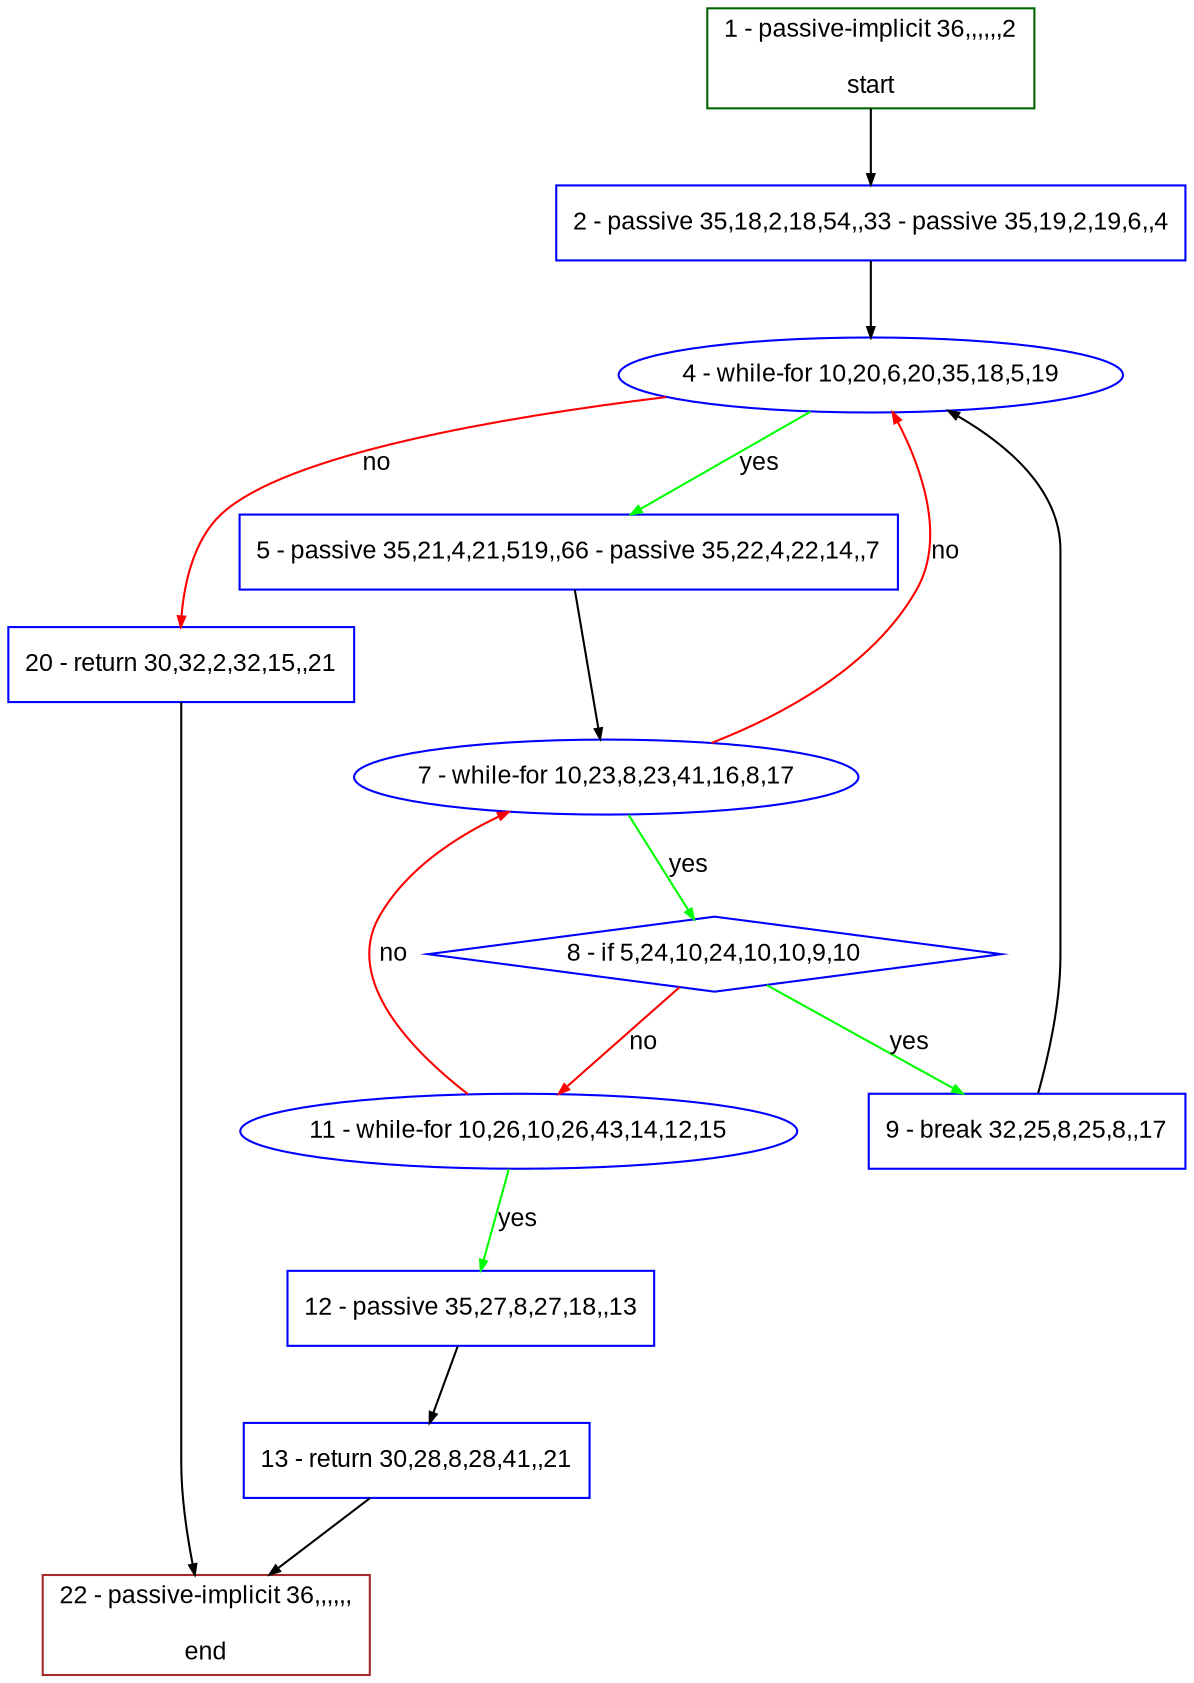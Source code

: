 digraph "" {
  graph [pack="true", label="", fontsize="12", packmode="clust", fontname="Arial", fillcolor="#FFFFCC", bgcolor="white", style="rounded,filled", compound="true"];
  node [node_initialized="no", label="", color="grey", fontsize="12", fillcolor="white", fontname="Arial", style="filled", shape="rectangle", compound="true", fixedsize="false"];
  edge [fontcolor="black", arrowhead="normal", arrowtail="none", arrowsize="0.5", ltail="", label="", color="black", fontsize="12", lhead="", fontname="Arial", dir="forward", compound="true"];
  __N1 [label="2 - passive 35,18,2,18,54,,33 - passive 35,19,2,19,6,,4", color="#0000ff", fillcolor="#ffffff", style="filled", shape="box"];
  __N2 [label="1 - passive-implicit 36,,,,,,2\n\nstart", color="#006400", fillcolor="#ffffff", style="filled", shape="box"];
  __N3 [label="4 - while-for 10,20,6,20,35,18,5,19", color="#0000ff", fillcolor="#ffffff", style="filled", shape="oval"];
  __N4 [label="5 - passive 35,21,4,21,519,,66 - passive 35,22,4,22,14,,7", color="#0000ff", fillcolor="#ffffff", style="filled", shape="box"];
  __N5 [label="20 - return 30,32,2,32,15,,21", color="#0000ff", fillcolor="#ffffff", style="filled", shape="box"];
  __N6 [label="7 - while-for 10,23,8,23,41,16,8,17", color="#0000ff", fillcolor="#ffffff", style="filled", shape="oval"];
  __N7 [label="8 - if 5,24,10,24,10,10,9,10", color="#0000ff", fillcolor="#ffffff", style="filled", shape="diamond"];
  __N8 [label="9 - break 32,25,8,25,8,,17", color="#0000ff", fillcolor="#ffffff", style="filled", shape="box"];
  __N9 [label="11 - while-for 10,26,10,26,43,14,12,15", color="#0000ff", fillcolor="#ffffff", style="filled", shape="oval"];
  __N10 [label="12 - passive 35,27,8,27,18,,13", color="#0000ff", fillcolor="#ffffff", style="filled", shape="box"];
  __N11 [label="13 - return 30,28,8,28,41,,21", color="#0000ff", fillcolor="#ffffff", style="filled", shape="box"];
  __N12 [label="22 - passive-implicit 36,,,,,,\n\nend", color="#a52a2a", fillcolor="#ffffff", style="filled", shape="box"];
  __N2 -> __N1 [arrowhead="normal", arrowtail="none", color="#000000", label="", dir="forward"];
  __N1 -> __N3 [arrowhead="normal", arrowtail="none", color="#000000", label="", dir="forward"];
  __N3 -> __N4 [arrowhead="normal", arrowtail="none", color="#00ff00", label="yes", dir="forward"];
  __N3 -> __N5 [arrowhead="normal", arrowtail="none", color="#ff0000", label="no", dir="forward"];
  __N4 -> __N6 [arrowhead="normal", arrowtail="none", color="#000000", label="", dir="forward"];
  __N6 -> __N3 [arrowhead="normal", arrowtail="none", color="#ff0000", label="no", dir="forward"];
  __N6 -> __N7 [arrowhead="normal", arrowtail="none", color="#00ff00", label="yes", dir="forward"];
  __N7 -> __N8 [arrowhead="normal", arrowtail="none", color="#00ff00", label="yes", dir="forward"];
  __N7 -> __N9 [arrowhead="normal", arrowtail="none", color="#ff0000", label="no", dir="forward"];
  __N8 -> __N3 [arrowhead="normal", arrowtail="none", color="#000000", label="", dir="forward"];
  __N9 -> __N6 [arrowhead="normal", arrowtail="none", color="#ff0000", label="no", dir="forward"];
  __N9 -> __N10 [arrowhead="normal", arrowtail="none", color="#00ff00", label="yes", dir="forward"];
  __N10 -> __N11 [arrowhead="normal", arrowtail="none", color="#000000", label="", dir="forward"];
  __N11 -> __N12 [arrowhead="normal", arrowtail="none", color="#000000", label="", dir="forward"];
  __N5 -> __N12 [arrowhead="normal", arrowtail="none", color="#000000", label="", dir="forward"];
}
